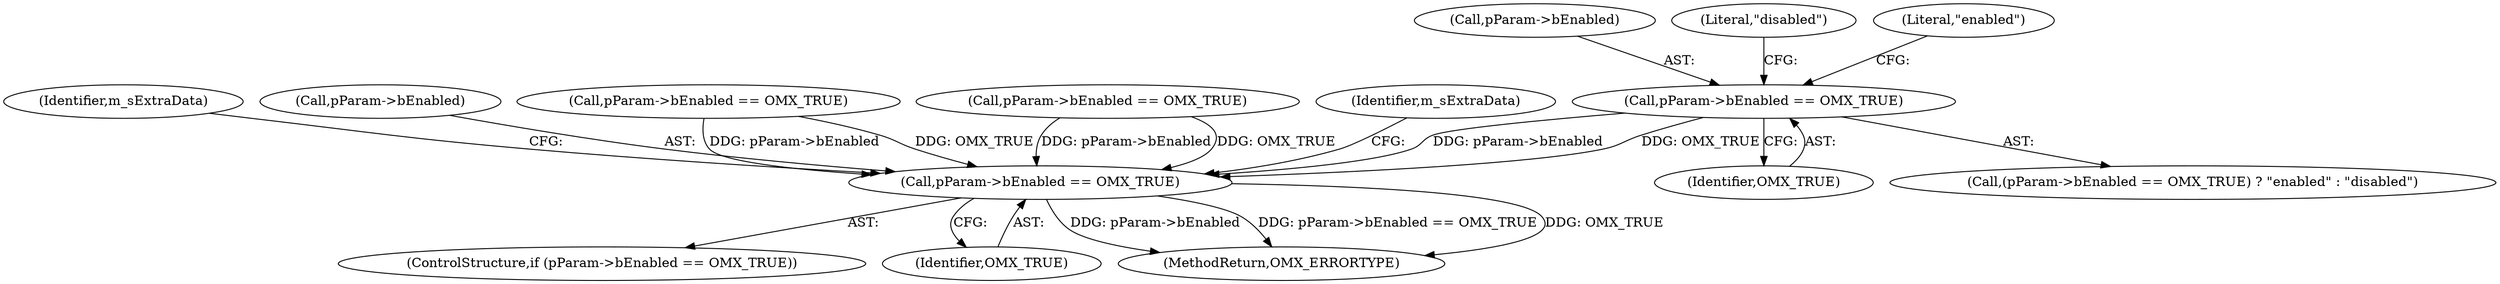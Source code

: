 digraph "0_Android_560ccdb509a7b86186fac0fce1b25bd9a3e6a6e8_7@pointer" {
"1002293" [label="(Call,pParam->bEnabled == OMX_TRUE)"];
"1002402" [label="(Call,pParam->bEnabled == OMX_TRUE)"];
"1002412" [label="(Identifier,m_sExtraData)"];
"1002401" [label="(ControlStructure,if (pParam->bEnabled == OMX_TRUE))"];
"1002406" [label="(Identifier,OMX_TRUE)"];
"1002297" [label="(Identifier,OMX_TRUE)"];
"1002294" [label="(Call,pParam->bEnabled)"];
"1002299" [label="(Literal,\"disabled\")"];
"1002403" [label="(Call,pParam->bEnabled)"];
"1002331" [label="(Call,pParam->bEnabled == OMX_TRUE)"];
"1002375" [label="(Call,pParam->bEnabled == OMX_TRUE)"];
"1002298" [label="(Literal,\"enabled\")"];
"1002408" [label="(Identifier,m_sExtraData)"];
"1002292" [label="(Call,(pParam->bEnabled == OMX_TRUE) ? \"enabled\" : \"disabled\")"];
"1002913" [label="(MethodReturn,OMX_ERRORTYPE)"];
"1002293" [label="(Call,pParam->bEnabled == OMX_TRUE)"];
"1002402" [label="(Call,pParam->bEnabled == OMX_TRUE)"];
"1002293" -> "1002292"  [label="AST: "];
"1002293" -> "1002297"  [label="CFG: "];
"1002294" -> "1002293"  [label="AST: "];
"1002297" -> "1002293"  [label="AST: "];
"1002298" -> "1002293"  [label="CFG: "];
"1002299" -> "1002293"  [label="CFG: "];
"1002293" -> "1002402"  [label="DDG: pParam->bEnabled"];
"1002293" -> "1002402"  [label="DDG: OMX_TRUE"];
"1002402" -> "1002401"  [label="AST: "];
"1002402" -> "1002406"  [label="CFG: "];
"1002403" -> "1002402"  [label="AST: "];
"1002406" -> "1002402"  [label="AST: "];
"1002408" -> "1002402"  [label="CFG: "];
"1002412" -> "1002402"  [label="CFG: "];
"1002402" -> "1002913"  [label="DDG: pParam->bEnabled"];
"1002402" -> "1002913"  [label="DDG: pParam->bEnabled == OMX_TRUE"];
"1002402" -> "1002913"  [label="DDG: OMX_TRUE"];
"1002375" -> "1002402"  [label="DDG: pParam->bEnabled"];
"1002375" -> "1002402"  [label="DDG: OMX_TRUE"];
"1002331" -> "1002402"  [label="DDG: pParam->bEnabled"];
"1002331" -> "1002402"  [label="DDG: OMX_TRUE"];
}
